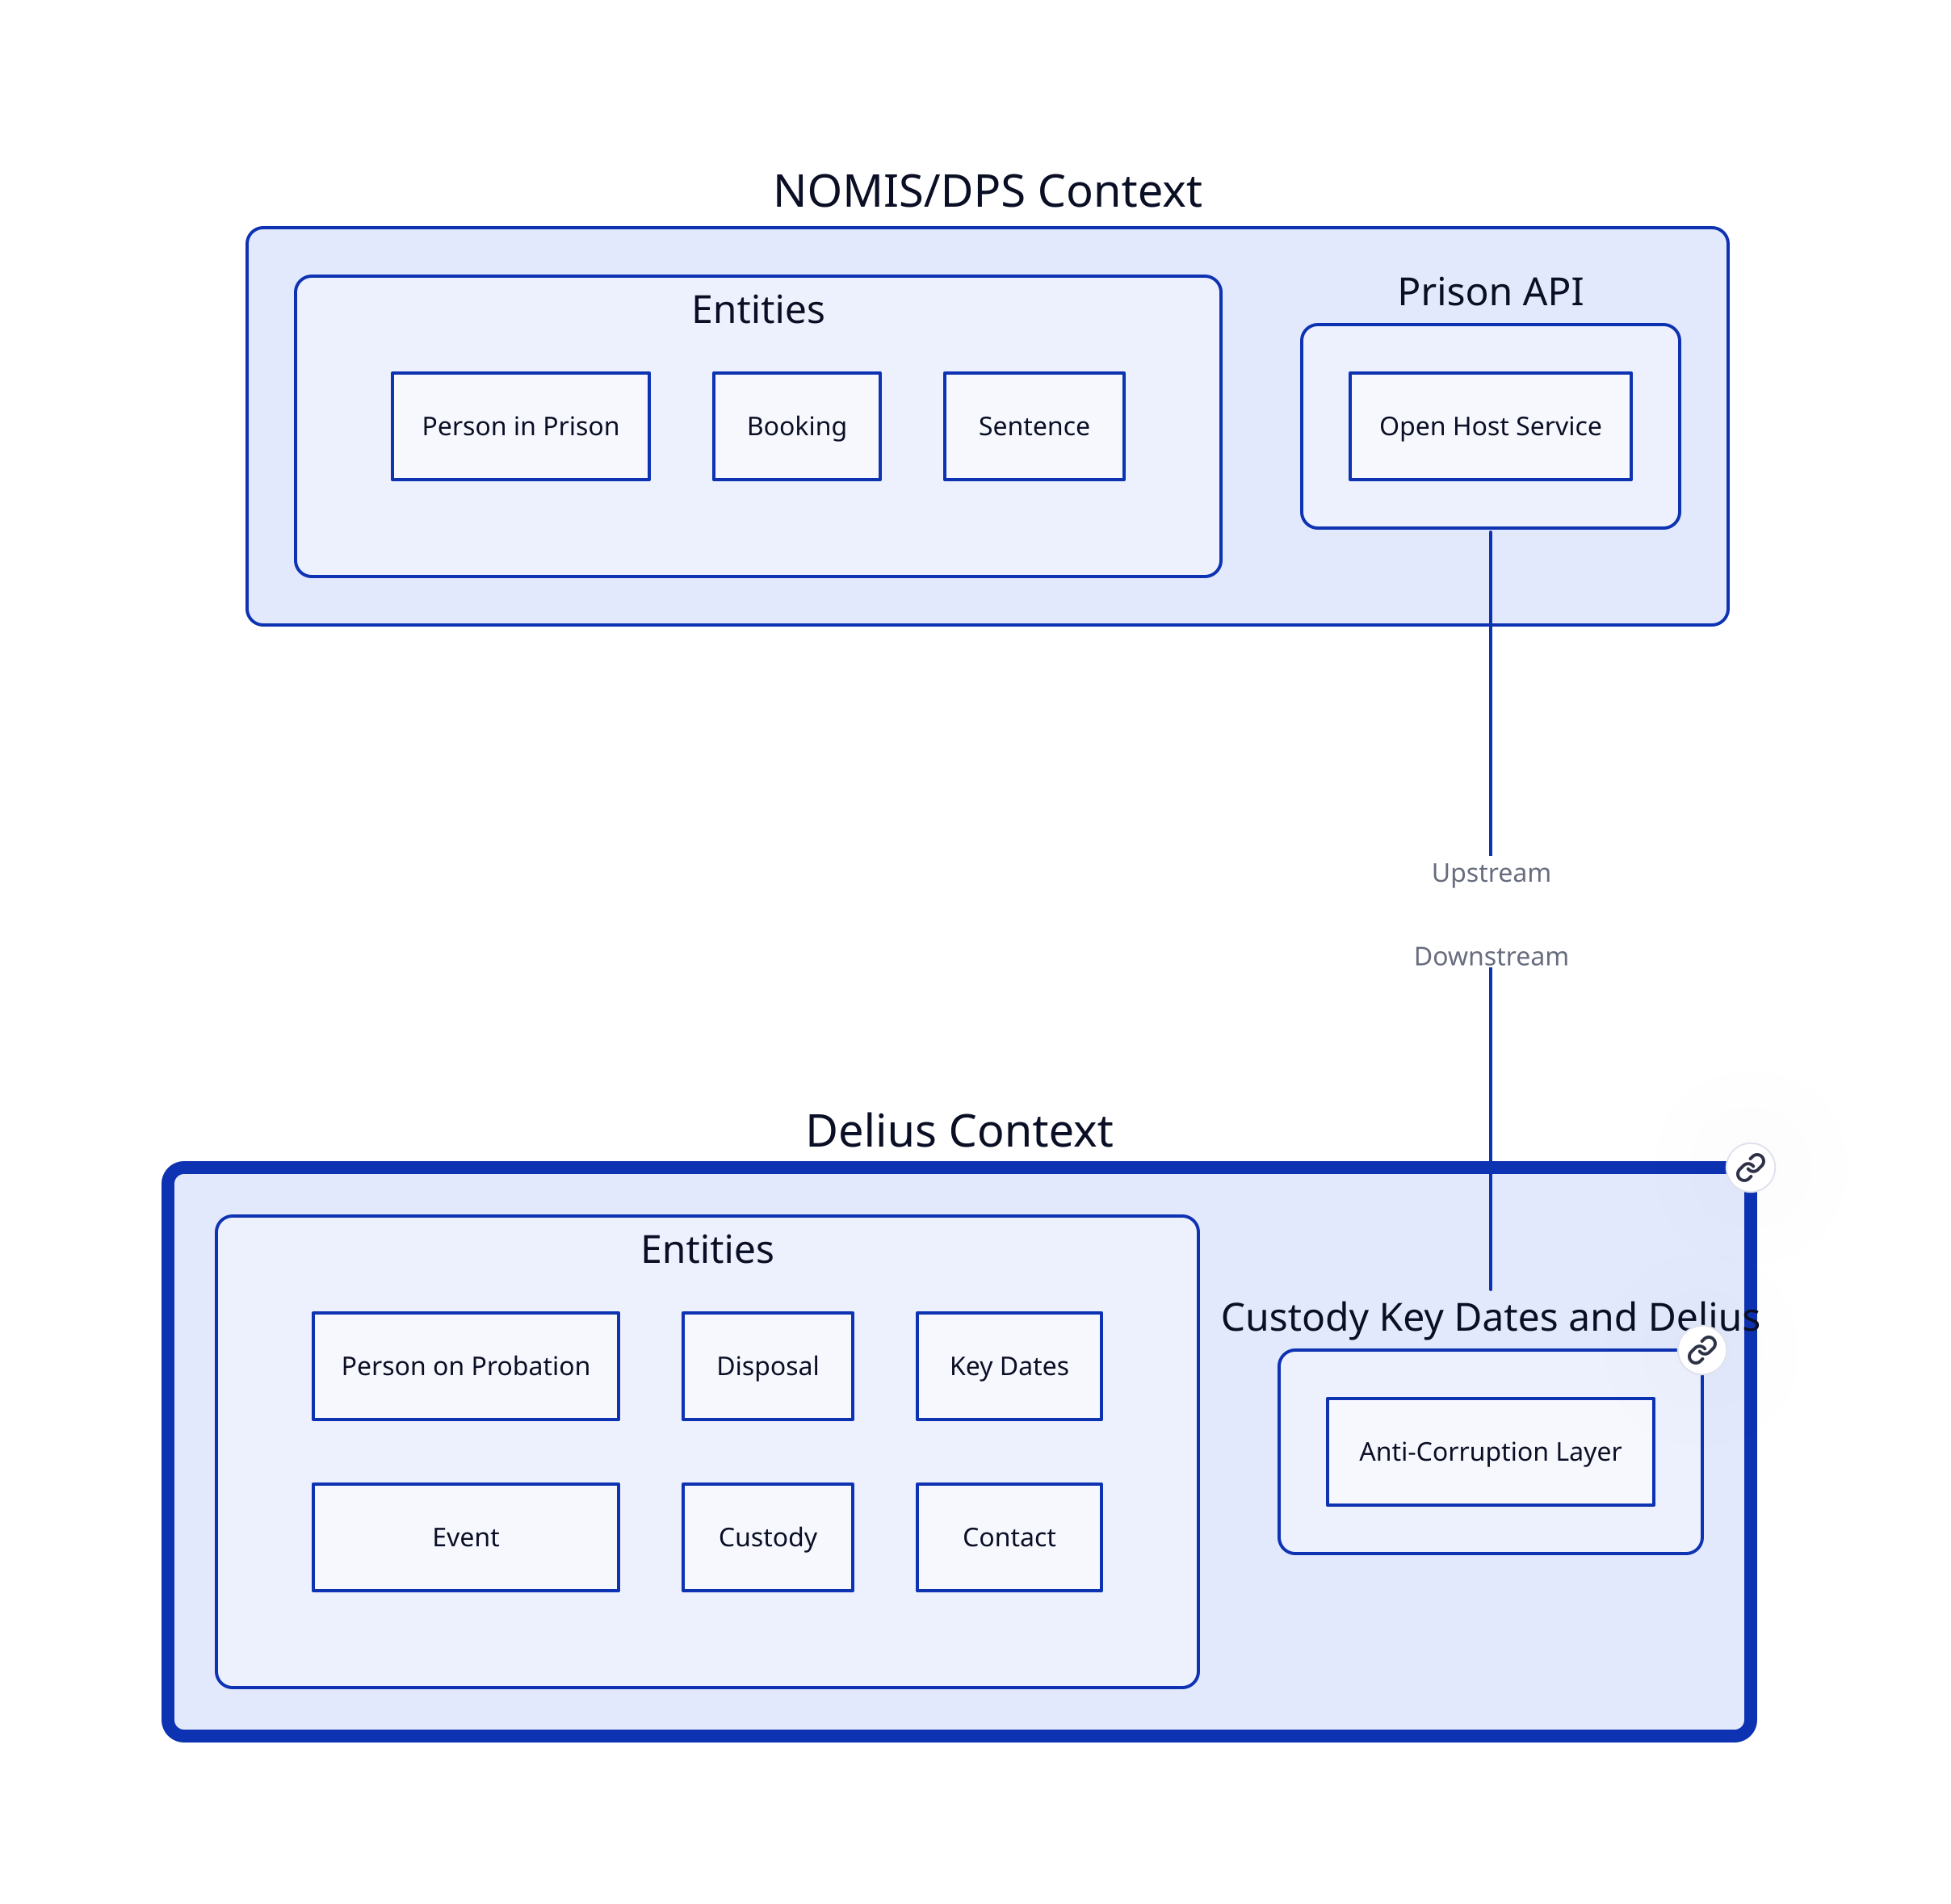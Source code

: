 # Custody Key Dates and Delius Context Map

style {
  fill: "#ffffff"
}

context-nomis: NOMIS/DPS Context {
  entities: Entities {
    grid-columns: 3
    pip: Person in Prison
    booking: Booking
    sentence: Sentence
  }

  interface: Prison API {
    type: Open Host Service
  }
}

context-delius: Delius Context {
  link: https://github.com/ministryofjustice/delius
  style.stroke-width: 8

  entities: Entities {
    grid-columns: 3
    pop: Person on Probation
    event: Event
    disposal: Disposal
    custody: Custody
    key_dates: Key Dates
    contact: Contact
  }

  interface: Custody Key Dates and Delius {
    link: https://ministryofjustice.github.io/hmpps-probation-integration-services/tech-docs/projects/custody-key-dates-and-delius/
    type: Anti-Corruption Layer
  }
}

context-nomis.interface--context-delius.interface: Upstream\n\n\nDownstream

*.style.border-radius: 10
*.*.style.border-radius: 10
*.*.style.stroke-width: 2
